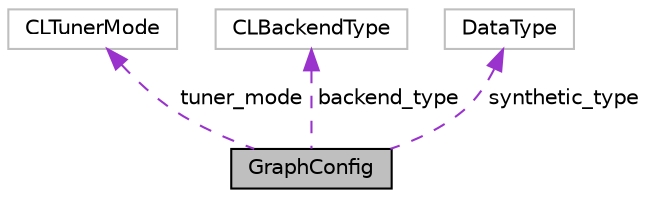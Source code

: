 digraph "GraphConfig"
{
 // LATEX_PDF_SIZE
  edge [fontname="Helvetica",fontsize="10",labelfontname="Helvetica",labelfontsize="10"];
  node [fontname="Helvetica",fontsize="10",shape=record];
  Node1 [label="GraphConfig",height=0.2,width=0.4,color="black", fillcolor="grey75", style="filled", fontcolor="black",tooltip="Graph configuration structure Device target types."];
  Node2 -> Node1 [dir="back",color="darkorchid3",fontsize="10",style="dashed",label=" tuner_mode" ,fontname="Helvetica"];
  Node2 [label="CLTunerMode",height=0.2,width=0.4,color="grey75", fillcolor="white", style="filled",tooltip=" "];
  Node3 -> Node1 [dir="back",color="darkorchid3",fontsize="10",style="dashed",label=" backend_type" ,fontname="Helvetica"];
  Node3 [label="CLBackendType",height=0.2,width=0.4,color="grey75", fillcolor="white", style="filled",tooltip=" "];
  Node4 -> Node1 [dir="back",color="darkorchid3",fontsize="10",style="dashed",label=" synthetic_type" ,fontname="Helvetica"];
  Node4 [label="DataType",height=0.2,width=0.4,color="grey75", fillcolor="white", style="filled",tooltip=" "];
}
